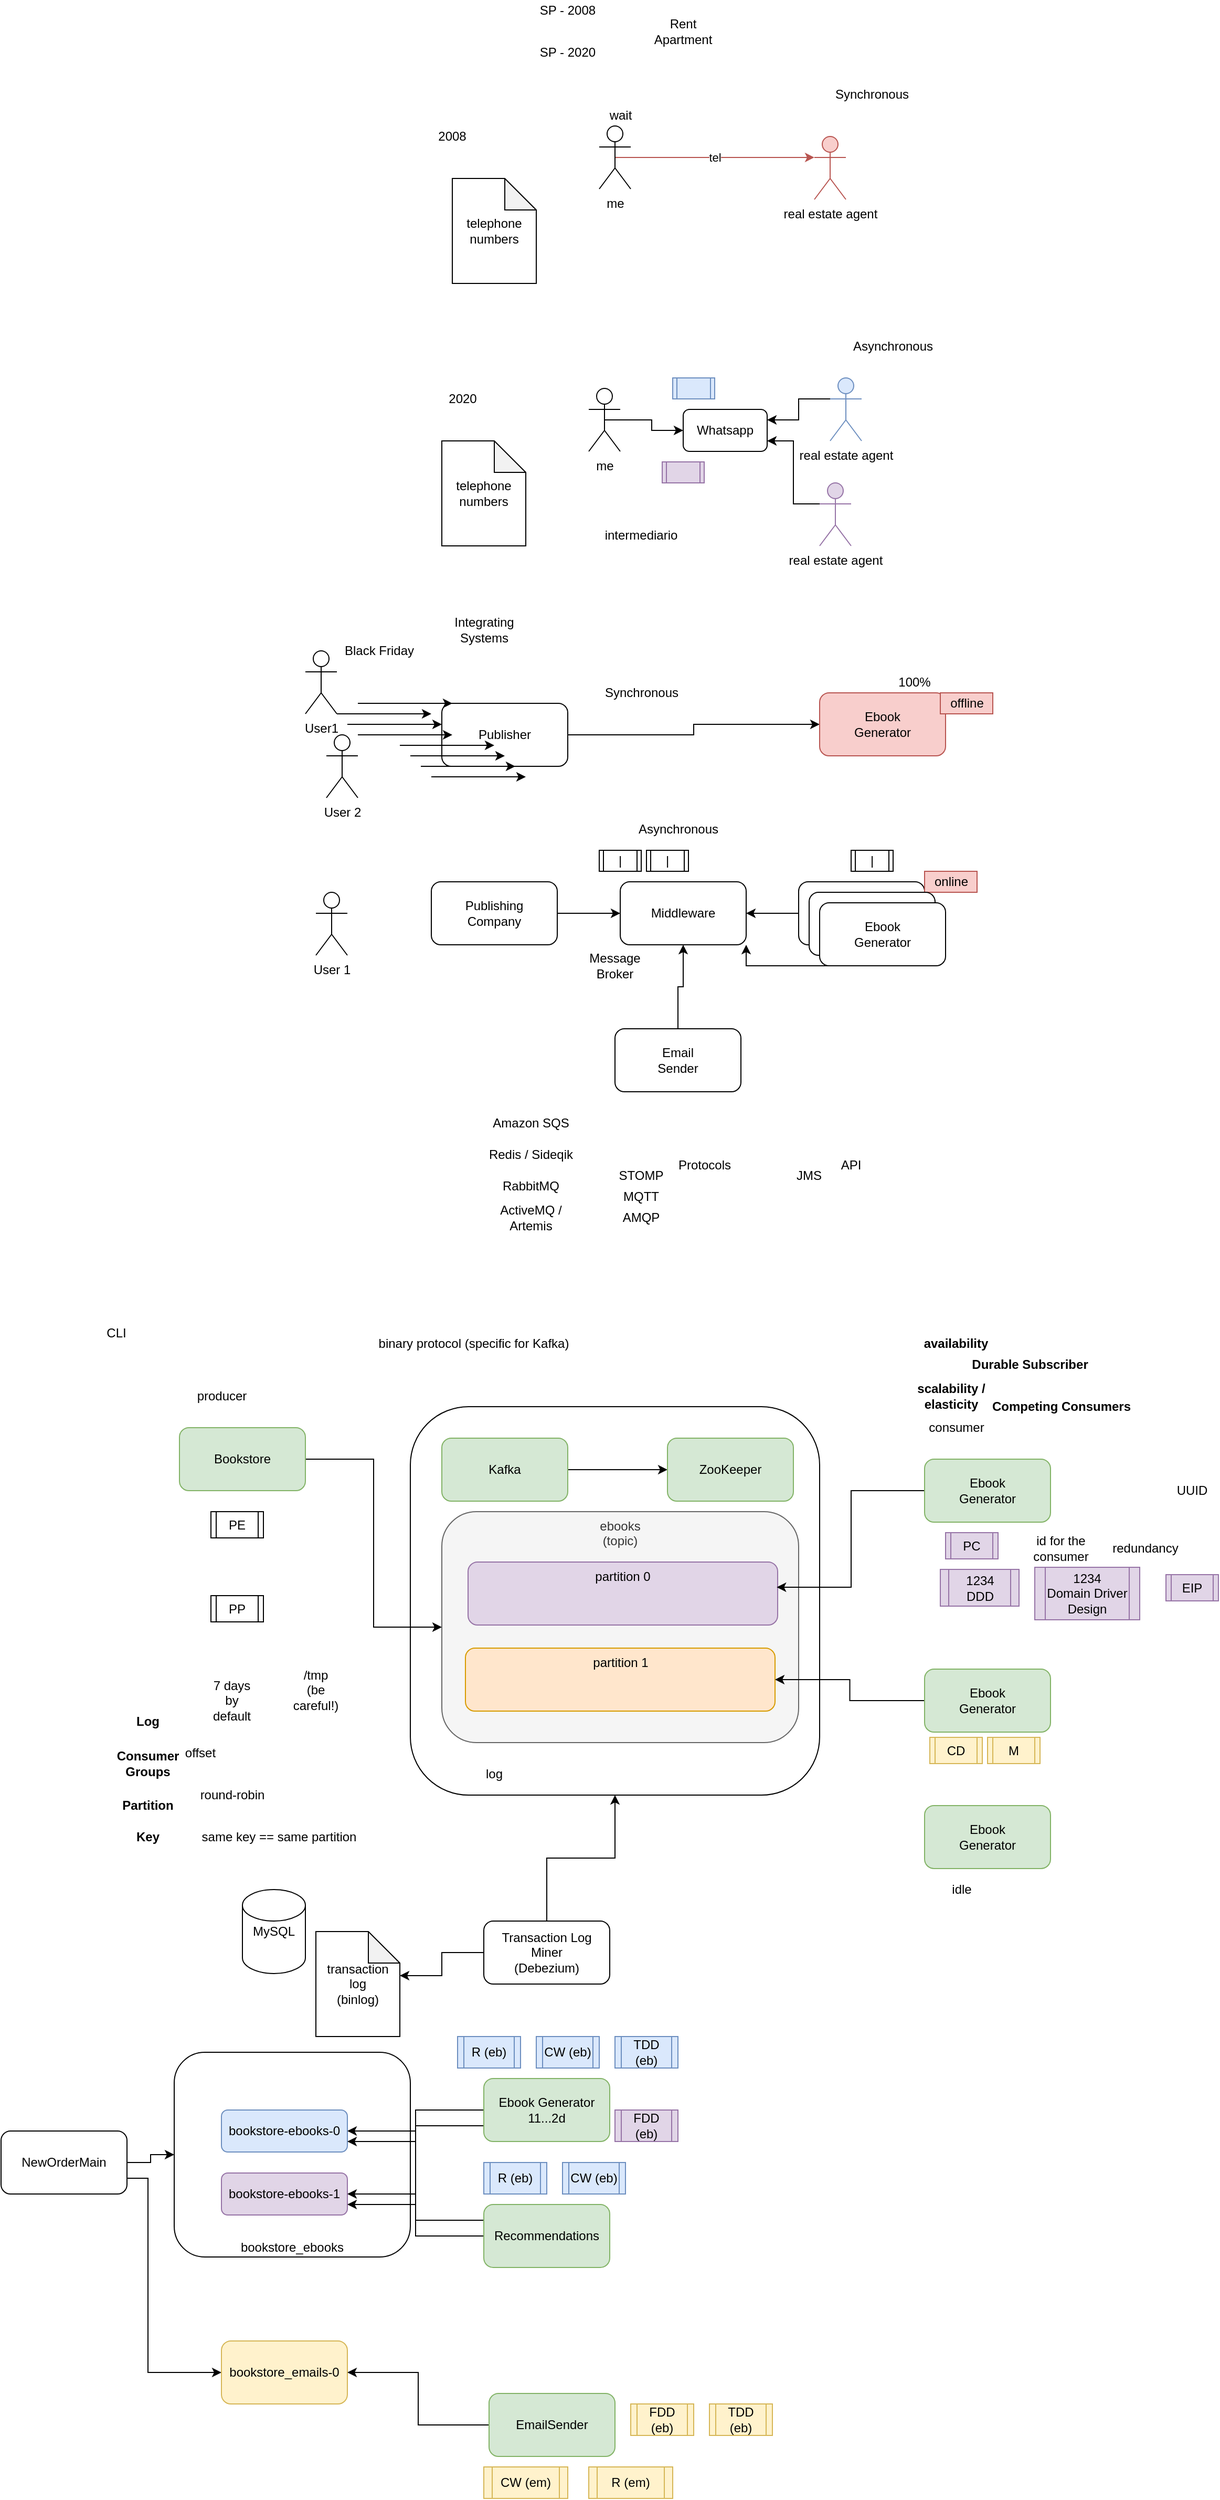 <mxfile version="13.5.7" type="device"><diagram id="n5W6CcNsMwQ7RIXeHPj_" name="Page-1"><mxGraphModel dx="1718" dy="498" grid="1" gridSize="10" guides="1" tooltips="1" connect="1" arrows="1" fold="1" page="1" pageScale="1" pageWidth="850" pageHeight="1100" math="0" shadow="0"><root><mxCell id="0"/><mxCell id="1" parent="0"/><mxCell id="TEdpwTIY-qgVBdmBcRKs-1" value="bookstore_ebooks" style="rounded=1;whiteSpace=wrap;html=1;verticalAlign=bottom;" vertex="1" parent="1"><mxGeometry x="-215" y="1965" width="225" height="195" as="geometry"/></mxCell><mxCell id="1wjtFQcidoDBaTSX6d5W-88" value="" style="rounded=1;whiteSpace=wrap;html=1;" parent="1" vertex="1"><mxGeometry x="10" y="1350" width="390" height="370" as="geometry"/></mxCell><mxCell id="1wjtFQcidoDBaTSX6d5W-95" value="ebooks&lt;br&gt;(topic)" style="rounded=1;whiteSpace=wrap;html=1;fillColor=#f5f5f5;strokeColor=#666666;fontColor=#333333;verticalAlign=top;" parent="1" vertex="1"><mxGeometry x="40" y="1450" width="340" height="220" as="geometry"/></mxCell><mxCell id="cA5ADILbBa8WtatYJpcK-16" value="partition 0" style="rounded=1;whiteSpace=wrap;html=1;verticalAlign=top;fillColor=#e1d5e7;strokeColor=#9673a6;" parent="1" vertex="1"><mxGeometry x="65" y="1498" width="295" height="60" as="geometry"/></mxCell><mxCell id="cA5ADILbBa8WtatYJpcK-17" value="partition 1" style="rounded=1;whiteSpace=wrap;html=1;verticalAlign=top;fillColor=#ffe6cc;strokeColor=#d79b00;" parent="1" vertex="1"><mxGeometry x="62.5" y="1580" width="295" height="60" as="geometry"/></mxCell><mxCell id="1wjtFQcidoDBaTSX6d5W-1" value="SP - 2008" style="text;html=1;strokeColor=none;fillColor=none;align=center;verticalAlign=middle;whiteSpace=wrap;rounded=0;" parent="1" vertex="1"><mxGeometry x="70" y="10" width="180" height="20" as="geometry"/></mxCell><mxCell id="1wjtFQcidoDBaTSX6d5W-3" value="SP - 2020" style="text;html=1;strokeColor=none;fillColor=none;align=center;verticalAlign=middle;whiteSpace=wrap;rounded=0;" parent="1" vertex="1"><mxGeometry x="70" y="50" width="180" height="20" as="geometry"/></mxCell><mxCell id="1wjtFQcidoDBaTSX6d5W-4" value="Rent Apartment" style="text;html=1;strokeColor=none;fillColor=none;align=center;verticalAlign=middle;whiteSpace=wrap;rounded=0;" parent="1" vertex="1"><mxGeometry x="250" y="30" width="40" height="20" as="geometry"/></mxCell><mxCell id="1wjtFQcidoDBaTSX6d5W-5" value="2008" style="text;html=1;strokeColor=none;fillColor=none;align=center;verticalAlign=middle;whiteSpace=wrap;rounded=0;" parent="1" vertex="1"><mxGeometry x="30" y="130" width="40" height="20" as="geometry"/></mxCell><mxCell id="1wjtFQcidoDBaTSX6d5W-6" value="telephone&lt;br&gt;numbers" style="shape=note;whiteSpace=wrap;html=1;backgroundOutline=1;darkOpacity=0.05;" parent="1" vertex="1"><mxGeometry x="50" y="180" width="80" height="100" as="geometry"/></mxCell><mxCell id="1wjtFQcidoDBaTSX6d5W-9" value="tel" style="edgeStyle=orthogonalEdgeStyle;rounded=0;orthogonalLoop=1;jettySize=auto;html=1;exitX=0.5;exitY=0.5;exitDx=0;exitDy=0;exitPerimeter=0;entryX=0;entryY=0.333;entryDx=0;entryDy=0;entryPerimeter=0;fillColor=#f8cecc;strokeColor=#b85450;" parent="1" source="1wjtFQcidoDBaTSX6d5W-7" target="1wjtFQcidoDBaTSX6d5W-8" edge="1"><mxGeometry relative="1" as="geometry"><Array as="points"><mxPoint x="310" y="160"/><mxPoint x="310" y="160"/></Array></mxGeometry></mxCell><mxCell id="1wjtFQcidoDBaTSX6d5W-7" value="me" style="shape=umlActor;verticalLabelPosition=bottom;verticalAlign=top;html=1;outlineConnect=0;" parent="1" vertex="1"><mxGeometry x="190" y="130" width="30" height="60" as="geometry"/></mxCell><mxCell id="1wjtFQcidoDBaTSX6d5W-8" value="real estate agent" style="shape=umlActor;verticalLabelPosition=bottom;verticalAlign=top;html=1;outlineConnect=0;fillColor=#f8cecc;strokeColor=#b85450;" parent="1" vertex="1"><mxGeometry x="395" y="140" width="30" height="60" as="geometry"/></mxCell><mxCell id="1wjtFQcidoDBaTSX6d5W-10" value="wait" style="text;html=1;align=center;verticalAlign=middle;resizable=0;points=[];autosize=1;" parent="1" vertex="1"><mxGeometry x="190" y="110" width="40" height="20" as="geometry"/></mxCell><mxCell id="1wjtFQcidoDBaTSX6d5W-14" value="2020" style="text;html=1;strokeColor=none;fillColor=none;align=center;verticalAlign=middle;whiteSpace=wrap;rounded=0;" parent="1" vertex="1"><mxGeometry x="40" y="380" width="40" height="20" as="geometry"/></mxCell><mxCell id="1wjtFQcidoDBaTSX6d5W-15" value="telephone&lt;br&gt;numbers" style="shape=note;whiteSpace=wrap;html=1;backgroundOutline=1;darkOpacity=0.05;" parent="1" vertex="1"><mxGeometry x="40" y="430" width="80" height="100" as="geometry"/></mxCell><mxCell id="1wjtFQcidoDBaTSX6d5W-21" style="edgeStyle=orthogonalEdgeStyle;rounded=0;orthogonalLoop=1;jettySize=auto;html=1;exitX=0.5;exitY=0.5;exitDx=0;exitDy=0;exitPerimeter=0;entryX=0;entryY=0.5;entryDx=0;entryDy=0;" parent="1" source="1wjtFQcidoDBaTSX6d5W-16" target="1wjtFQcidoDBaTSX6d5W-20" edge="1"><mxGeometry relative="1" as="geometry"/></mxCell><mxCell id="1wjtFQcidoDBaTSX6d5W-16" value="me" style="shape=umlActor;verticalLabelPosition=bottom;verticalAlign=top;html=1;outlineConnect=0;" parent="1" vertex="1"><mxGeometry x="180" y="380" width="30" height="60" as="geometry"/></mxCell><mxCell id="1wjtFQcidoDBaTSX6d5W-24" style="edgeStyle=orthogonalEdgeStyle;rounded=0;orthogonalLoop=1;jettySize=auto;html=1;exitX=0;exitY=0.333;exitDx=0;exitDy=0;exitPerimeter=0;entryX=1;entryY=0.25;entryDx=0;entryDy=0;" parent="1" source="1wjtFQcidoDBaTSX6d5W-17" target="1wjtFQcidoDBaTSX6d5W-20" edge="1"><mxGeometry relative="1" as="geometry"/></mxCell><mxCell id="1wjtFQcidoDBaTSX6d5W-17" value="real estate agent" style="shape=umlActor;verticalLabelPosition=bottom;verticalAlign=top;html=1;outlineConnect=0;fillColor=#dae8fc;strokeColor=#6c8ebf;" parent="1" vertex="1"><mxGeometry x="410" y="370" width="30" height="60" as="geometry"/></mxCell><mxCell id="1wjtFQcidoDBaTSX6d5W-25" style="edgeStyle=orthogonalEdgeStyle;rounded=0;orthogonalLoop=1;jettySize=auto;html=1;exitX=0;exitY=0.333;exitDx=0;exitDy=0;exitPerimeter=0;entryX=1;entryY=0.75;entryDx=0;entryDy=0;" parent="1" source="1wjtFQcidoDBaTSX6d5W-19" target="1wjtFQcidoDBaTSX6d5W-20" edge="1"><mxGeometry relative="1" as="geometry"/></mxCell><mxCell id="1wjtFQcidoDBaTSX6d5W-19" value="real estate agent" style="shape=umlActor;verticalLabelPosition=bottom;verticalAlign=top;html=1;outlineConnect=0;fillColor=#e1d5e7;strokeColor=#9673a6;" parent="1" vertex="1"><mxGeometry x="400" y="470" width="30" height="60" as="geometry"/></mxCell><mxCell id="1wjtFQcidoDBaTSX6d5W-20" value="Whatsapp" style="rounded=1;whiteSpace=wrap;html=1;" parent="1" vertex="1"><mxGeometry x="270" y="400" width="80" height="40" as="geometry"/></mxCell><mxCell id="1wjtFQcidoDBaTSX6d5W-22" value="" style="shape=process;whiteSpace=wrap;html=1;backgroundOutline=1;fillColor=#dae8fc;strokeColor=#6c8ebf;" parent="1" vertex="1"><mxGeometry x="260" y="370" width="40" height="20" as="geometry"/></mxCell><mxCell id="1wjtFQcidoDBaTSX6d5W-23" value="" style="shape=process;whiteSpace=wrap;html=1;backgroundOutline=1;fillColor=#e1d5e7;strokeColor=#9673a6;" parent="1" vertex="1"><mxGeometry x="250" y="450" width="40" height="20" as="geometry"/></mxCell><mxCell id="1wjtFQcidoDBaTSX6d5W-26" value="Synchronous" style="text;html=1;strokeColor=none;fillColor=none;align=center;verticalAlign=middle;whiteSpace=wrap;rounded=0;" parent="1" vertex="1"><mxGeometry x="430" y="90" width="40" height="20" as="geometry"/></mxCell><mxCell id="1wjtFQcidoDBaTSX6d5W-27" value="Asynchronous" style="text;html=1;strokeColor=none;fillColor=none;align=center;verticalAlign=middle;whiteSpace=wrap;rounded=0;" parent="1" vertex="1"><mxGeometry x="450" y="330" width="40" height="20" as="geometry"/></mxCell><mxCell id="1wjtFQcidoDBaTSX6d5W-28" value="intermediario" style="text;html=1;strokeColor=none;fillColor=none;align=center;verticalAlign=middle;whiteSpace=wrap;rounded=0;" parent="1" vertex="1"><mxGeometry x="210" y="510" width="40" height="20" as="geometry"/></mxCell><mxCell id="1wjtFQcidoDBaTSX6d5W-32" style="edgeStyle=orthogonalEdgeStyle;rounded=0;orthogonalLoop=1;jettySize=auto;html=1;exitX=1;exitY=0.5;exitDx=0;exitDy=0;entryX=0;entryY=0.5;entryDx=0;entryDy=0;" parent="1" source="1wjtFQcidoDBaTSX6d5W-29" target="1wjtFQcidoDBaTSX6d5W-30" edge="1"><mxGeometry relative="1" as="geometry"/></mxCell><mxCell id="1wjtFQcidoDBaTSX6d5W-29" value="Publisher" style="rounded=1;whiteSpace=wrap;html=1;" parent="1" vertex="1"><mxGeometry x="40" y="680" width="120" height="60" as="geometry"/></mxCell><mxCell id="1wjtFQcidoDBaTSX6d5W-30" value="Ebook&lt;br&gt;Generator" style="rounded=1;whiteSpace=wrap;html=1;fillColor=#f8cecc;strokeColor=#b85450;" parent="1" vertex="1"><mxGeometry x="400" y="670" width="120" height="60" as="geometry"/></mxCell><mxCell id="1wjtFQcidoDBaTSX6d5W-31" value="100%" style="text;html=1;align=center;verticalAlign=middle;resizable=0;points=[];autosize=1;" parent="1" vertex="1"><mxGeometry x="465" y="650" width="50" height="20" as="geometry"/></mxCell><mxCell id="1wjtFQcidoDBaTSX6d5W-33" value="Integrating&lt;br&gt;Systems" style="text;html=1;align=center;verticalAlign=middle;resizable=0;points=[];autosize=1;" parent="1" vertex="1"><mxGeometry x="45" y="595" width="70" height="30" as="geometry"/></mxCell><mxCell id="1wjtFQcidoDBaTSX6d5W-34" value="Synchronous" style="text;html=1;align=center;verticalAlign=middle;resizable=0;points=[];autosize=1;" parent="1" vertex="1"><mxGeometry x="185" y="660" width="90" height="20" as="geometry"/></mxCell><mxCell id="1wjtFQcidoDBaTSX6d5W-35" value="" style="endArrow=classic;html=1;" parent="1" edge="1"><mxGeometry width="50" height="50" relative="1" as="geometry"><mxPoint x="-40" y="680" as="sourcePoint"/><mxPoint x="50" y="680" as="targetPoint"/></mxGeometry></mxCell><mxCell id="1wjtFQcidoDBaTSX6d5W-36" value="" style="endArrow=classic;html=1;" parent="1" edge="1"><mxGeometry width="50" height="50" relative="1" as="geometry"><mxPoint x="-60" y="690" as="sourcePoint"/><mxPoint x="30" y="690" as="targetPoint"/></mxGeometry></mxCell><mxCell id="1wjtFQcidoDBaTSX6d5W-37" value="" style="endArrow=classic;html=1;" parent="1" edge="1"><mxGeometry width="50" height="50" relative="1" as="geometry"><mxPoint x="-50" y="700" as="sourcePoint"/><mxPoint x="40" y="700" as="targetPoint"/></mxGeometry></mxCell><mxCell id="1wjtFQcidoDBaTSX6d5W-38" value="" style="endArrow=classic;html=1;" parent="1" edge="1"><mxGeometry width="50" height="50" relative="1" as="geometry"><mxPoint x="-40" y="710" as="sourcePoint"/><mxPoint x="50" y="710" as="targetPoint"/></mxGeometry></mxCell><mxCell id="1wjtFQcidoDBaTSX6d5W-39" value="" style="endArrow=classic;html=1;" parent="1" edge="1"><mxGeometry width="50" height="50" relative="1" as="geometry"><mxPoint y="720" as="sourcePoint"/><mxPoint x="90" y="720" as="targetPoint"/></mxGeometry></mxCell><mxCell id="1wjtFQcidoDBaTSX6d5W-40" value="" style="endArrow=classic;html=1;" parent="1" edge="1"><mxGeometry width="50" height="50" relative="1" as="geometry"><mxPoint x="10" y="730" as="sourcePoint"/><mxPoint x="100" y="730" as="targetPoint"/></mxGeometry></mxCell><mxCell id="1wjtFQcidoDBaTSX6d5W-41" value="" style="endArrow=classic;html=1;" parent="1" edge="1"><mxGeometry width="50" height="50" relative="1" as="geometry"><mxPoint x="20" y="740" as="sourcePoint"/><mxPoint x="110" y="740" as="targetPoint"/></mxGeometry></mxCell><mxCell id="1wjtFQcidoDBaTSX6d5W-42" value="User1" style="shape=umlActor;verticalLabelPosition=bottom;verticalAlign=top;html=1;outlineConnect=0;" parent="1" vertex="1"><mxGeometry x="-90" y="630" width="30" height="60" as="geometry"/></mxCell><mxCell id="1wjtFQcidoDBaTSX6d5W-43" value="" style="endArrow=classic;html=1;" parent="1" edge="1"><mxGeometry width="50" height="50" relative="1" as="geometry"><mxPoint x="30" y="750" as="sourcePoint"/><mxPoint x="120" y="750" as="targetPoint"/></mxGeometry></mxCell><mxCell id="1wjtFQcidoDBaTSX6d5W-44" value="User 2" style="shape=umlActor;verticalLabelPosition=bottom;verticalAlign=top;html=1;outlineConnect=0;" parent="1" vertex="1"><mxGeometry x="-70" y="710" width="30" height="60" as="geometry"/></mxCell><mxCell id="1wjtFQcidoDBaTSX6d5W-45" value="offline" style="text;html=1;align=center;verticalAlign=middle;resizable=0;points=[];autosize=1;fillColor=#f8cecc;strokeColor=#b85450;" parent="1" vertex="1"><mxGeometry x="515" y="670" width="50" height="20" as="geometry"/></mxCell><mxCell id="1wjtFQcidoDBaTSX6d5W-50" style="edgeStyle=orthogonalEdgeStyle;rounded=0;orthogonalLoop=1;jettySize=auto;html=1;exitX=1;exitY=0.5;exitDx=0;exitDy=0;" parent="1" source="1wjtFQcidoDBaTSX6d5W-46" target="1wjtFQcidoDBaTSX6d5W-49" edge="1"><mxGeometry relative="1" as="geometry"/></mxCell><mxCell id="1wjtFQcidoDBaTSX6d5W-46" value="Publishing&lt;br&gt;Company" style="rounded=1;whiteSpace=wrap;html=1;" parent="1" vertex="1"><mxGeometry x="30" y="850" width="120" height="60" as="geometry"/></mxCell><mxCell id="1wjtFQcidoDBaTSX6d5W-52" style="edgeStyle=orthogonalEdgeStyle;rounded=0;orthogonalLoop=1;jettySize=auto;html=1;exitX=0;exitY=0.5;exitDx=0;exitDy=0;" parent="1" source="1wjtFQcidoDBaTSX6d5W-47" target="1wjtFQcidoDBaTSX6d5W-49" edge="1"><mxGeometry relative="1" as="geometry"/></mxCell><mxCell id="1wjtFQcidoDBaTSX6d5W-64" style="edgeStyle=orthogonalEdgeStyle;rounded=0;orthogonalLoop=1;jettySize=auto;html=1;exitX=0.25;exitY=1;exitDx=0;exitDy=0;entryX=1;entryY=1;entryDx=0;entryDy=0;" parent="1" source="1wjtFQcidoDBaTSX6d5W-47" target="1wjtFQcidoDBaTSX6d5W-49" edge="1"><mxGeometry relative="1" as="geometry"/></mxCell><mxCell id="1wjtFQcidoDBaTSX6d5W-47" value="Ebook&lt;br&gt;Generator" style="rounded=1;whiteSpace=wrap;html=1;" parent="1" vertex="1"><mxGeometry x="380" y="850" width="120" height="60" as="geometry"/></mxCell><mxCell id="1wjtFQcidoDBaTSX6d5W-48" value="User 1" style="shape=umlActor;verticalLabelPosition=bottom;verticalAlign=top;html=1;outlineConnect=0;" parent="1" vertex="1"><mxGeometry x="-80" y="860" width="30" height="60" as="geometry"/></mxCell><mxCell id="1wjtFQcidoDBaTSX6d5W-49" value="Middleware" style="rounded=1;whiteSpace=wrap;html=1;" parent="1" vertex="1"><mxGeometry x="210" y="850" width="120" height="60" as="geometry"/></mxCell><mxCell id="1wjtFQcidoDBaTSX6d5W-51" value="|" style="shape=process;whiteSpace=wrap;html=1;backgroundOutline=1;" parent="1" vertex="1"><mxGeometry x="190" y="820" width="40" height="20" as="geometry"/></mxCell><mxCell id="1wjtFQcidoDBaTSX6d5W-54" value="online" style="text;html=1;align=center;verticalAlign=middle;resizable=0;points=[];autosize=1;fillColor=#f8cecc;strokeColor=#b85450;" parent="1" vertex="1"><mxGeometry x="500" y="840" width="50" height="20" as="geometry"/></mxCell><mxCell id="1wjtFQcidoDBaTSX6d5W-55" value="|" style="shape=process;whiteSpace=wrap;html=1;backgroundOutline=1;" parent="1" vertex="1"><mxGeometry x="235" y="820" width="40" height="20" as="geometry"/></mxCell><mxCell id="1wjtFQcidoDBaTSX6d5W-56" value="|" style="shape=process;whiteSpace=wrap;html=1;backgroundOutline=1;" parent="1" vertex="1"><mxGeometry x="430" y="820" width="40" height="20" as="geometry"/></mxCell><mxCell id="1wjtFQcidoDBaTSX6d5W-57" value="Asynchronous" style="text;html=1;align=center;verticalAlign=middle;resizable=0;points=[];autosize=1;" parent="1" vertex="1"><mxGeometry x="220" y="790" width="90" height="20" as="geometry"/></mxCell><mxCell id="1wjtFQcidoDBaTSX6d5W-65" style="edgeStyle=orthogonalEdgeStyle;rounded=0;orthogonalLoop=1;jettySize=auto;html=1;exitX=0.5;exitY=0;exitDx=0;exitDy=0;" parent="1" source="1wjtFQcidoDBaTSX6d5W-63" target="1wjtFQcidoDBaTSX6d5W-49" edge="1"><mxGeometry relative="1" as="geometry"/></mxCell><mxCell id="1wjtFQcidoDBaTSX6d5W-63" value="Email&lt;br&gt;Sender" style="rounded=1;whiteSpace=wrap;html=1;" parent="1" vertex="1"><mxGeometry x="205" y="990" width="120" height="60" as="geometry"/></mxCell><mxCell id="1wjtFQcidoDBaTSX6d5W-66" value="Message&lt;br&gt;Broker" style="text;html=1;strokeColor=none;fillColor=none;align=center;verticalAlign=middle;whiteSpace=wrap;rounded=0;" parent="1" vertex="1"><mxGeometry x="185" y="920" width="40" height="20" as="geometry"/></mxCell><mxCell id="1wjtFQcidoDBaTSX6d5W-67" value="Amazon SQS" style="text;html=1;strokeColor=none;fillColor=none;align=center;verticalAlign=middle;whiteSpace=wrap;rounded=0;" parent="1" vertex="1"><mxGeometry x="80" y="1070" width="90" height="20" as="geometry"/></mxCell><mxCell id="1wjtFQcidoDBaTSX6d5W-68" value="Redis / Sideqik" style="text;html=1;strokeColor=none;fillColor=none;align=center;verticalAlign=middle;whiteSpace=wrap;rounded=0;" parent="1" vertex="1"><mxGeometry x="80" y="1100" width="90" height="20" as="geometry"/></mxCell><mxCell id="1wjtFQcidoDBaTSX6d5W-69" value="RabbitMQ" style="text;html=1;strokeColor=none;fillColor=none;align=center;verticalAlign=middle;whiteSpace=wrap;rounded=0;" parent="1" vertex="1"><mxGeometry x="80" y="1130" width="90" height="20" as="geometry"/></mxCell><mxCell id="1wjtFQcidoDBaTSX6d5W-70" value="STOMP" style="text;html=1;strokeColor=none;fillColor=none;align=center;verticalAlign=middle;whiteSpace=wrap;rounded=0;" parent="1" vertex="1"><mxGeometry x="210" y="1120" width="40" height="20" as="geometry"/></mxCell><mxCell id="1wjtFQcidoDBaTSX6d5W-71" value="MQTT" style="text;html=1;strokeColor=none;fillColor=none;align=center;verticalAlign=middle;whiteSpace=wrap;rounded=0;" parent="1" vertex="1"><mxGeometry x="210" y="1140" width="40" height="20" as="geometry"/></mxCell><mxCell id="1wjtFQcidoDBaTSX6d5W-72" value="AMQP" style="text;html=1;strokeColor=none;fillColor=none;align=center;verticalAlign=middle;whiteSpace=wrap;rounded=0;" parent="1" vertex="1"><mxGeometry x="210" y="1160" width="40" height="20" as="geometry"/></mxCell><mxCell id="1wjtFQcidoDBaTSX6d5W-73" value="Protocols" style="text;html=1;align=center;verticalAlign=middle;resizable=0;points=[];autosize=1;" parent="1" vertex="1"><mxGeometry x="255" y="1110" width="70" height="20" as="geometry"/></mxCell><mxCell id="1wjtFQcidoDBaTSX6d5W-74" value="JMS" style="text;html=1;strokeColor=none;fillColor=none;align=center;verticalAlign=middle;whiteSpace=wrap;rounded=0;" parent="1" vertex="1"><mxGeometry x="370" y="1120" width="40" height="20" as="geometry"/></mxCell><mxCell id="1wjtFQcidoDBaTSX6d5W-75" value="API" style="text;html=1;strokeColor=none;fillColor=none;align=center;verticalAlign=middle;whiteSpace=wrap;rounded=0;" parent="1" vertex="1"><mxGeometry x="410" y="1110" width="40" height="20" as="geometry"/></mxCell><mxCell id="1wjtFQcidoDBaTSX6d5W-76" value="ActiveMQ / Artemis" style="text;html=1;strokeColor=none;fillColor=none;align=center;verticalAlign=middle;whiteSpace=wrap;rounded=0;" parent="1" vertex="1"><mxGeometry x="80" y="1160" width="90" height="20" as="geometry"/></mxCell><mxCell id="1wjtFQcidoDBaTSX6d5W-86" style="edgeStyle=orthogonalEdgeStyle;rounded=0;orthogonalLoop=1;jettySize=auto;html=1;exitX=1;exitY=0.5;exitDx=0;exitDy=0;entryX=0;entryY=0.5;entryDx=0;entryDy=0;" parent="1" source="1wjtFQcidoDBaTSX6d5W-78" target="1wjtFQcidoDBaTSX6d5W-84" edge="1"><mxGeometry relative="1" as="geometry"/></mxCell><mxCell id="1wjtFQcidoDBaTSX6d5W-78" value="Kafka" style="rounded=1;whiteSpace=wrap;html=1;fillColor=#d5e8d4;strokeColor=#82b366;" parent="1" vertex="1"><mxGeometry x="40" y="1380" width="120" height="60" as="geometry"/></mxCell><mxCell id="1wjtFQcidoDBaTSX6d5W-84" value="ZooKeeper" style="rounded=1;whiteSpace=wrap;html=1;fillColor=#d5e8d4;strokeColor=#82b366;" parent="1" vertex="1"><mxGeometry x="255" y="1380" width="120" height="60" as="geometry"/></mxCell><mxCell id="1wjtFQcidoDBaTSX6d5W-97" style="edgeStyle=orthogonalEdgeStyle;rounded=0;orthogonalLoop=1;jettySize=auto;html=1;exitX=1;exitY=0.5;exitDx=0;exitDy=0;entryX=0;entryY=0.5;entryDx=0;entryDy=0;" parent="1" source="1wjtFQcidoDBaTSX6d5W-89" target="1wjtFQcidoDBaTSX6d5W-95" edge="1"><mxGeometry relative="1" as="geometry"/></mxCell><mxCell id="1wjtFQcidoDBaTSX6d5W-89" value="Bookstore" style="rounded=1;whiteSpace=wrap;html=1;fillColor=#d5e8d4;strokeColor=#82b366;" parent="1" vertex="1"><mxGeometry x="-210" y="1370" width="120" height="60" as="geometry"/></mxCell><mxCell id="1wjtFQcidoDBaTSX6d5W-91" value="CLI" style="text;html=1;strokeColor=none;fillColor=none;align=center;verticalAlign=middle;whiteSpace=wrap;rounded=0;" parent="1" vertex="1"><mxGeometry x="-290" y="1270" width="40" height="20" as="geometry"/></mxCell><mxCell id="1wjtFQcidoDBaTSX6d5W-94" value="producer" style="text;html=1;align=center;verticalAlign=middle;resizable=0;points=[];autosize=1;" parent="1" vertex="1"><mxGeometry x="-200" y="1330" width="60" height="20" as="geometry"/></mxCell><mxCell id="1wjtFQcidoDBaTSX6d5W-99" value="EIP" style="shape=process;whiteSpace=wrap;html=1;backgroundOutline=1;fillColor=#e1d5e7;strokeColor=#9673a6;" parent="1" vertex="1"><mxGeometry x="730" y="1510" width="50" height="25" as="geometry"/></mxCell><mxCell id="1wjtFQcidoDBaTSX6d5W-100" value="1234&lt;br&gt;DDD" style="shape=process;whiteSpace=wrap;html=1;backgroundOutline=1;fillColor=#e1d5e7;strokeColor=#9673a6;" parent="1" vertex="1"><mxGeometry x="515" y="1505" width="75" height="35" as="geometry"/></mxCell><mxCell id="cA5ADILbBa8WtatYJpcK-19" style="edgeStyle=orthogonalEdgeStyle;rounded=0;orthogonalLoop=1;jettySize=auto;html=1;exitX=0;exitY=0.5;exitDx=0;exitDy=0;entryX=0.997;entryY=0.4;entryDx=0;entryDy=0;entryPerimeter=0;" parent="1" source="1wjtFQcidoDBaTSX6d5W-101" target="cA5ADILbBa8WtatYJpcK-16" edge="1"><mxGeometry relative="1" as="geometry"/></mxCell><mxCell id="1wjtFQcidoDBaTSX6d5W-101" value="Ebook&lt;br&gt;Generator" style="rounded=1;whiteSpace=wrap;html=1;fillColor=#d5e8d4;strokeColor=#82b366;" parent="1" vertex="1"><mxGeometry x="500" y="1400" width="120" height="60" as="geometry"/></mxCell><mxCell id="1wjtFQcidoDBaTSX6d5W-102" value="consumer" style="text;html=1;align=center;verticalAlign=middle;resizable=0;points=[];autosize=1;" parent="1" vertex="1"><mxGeometry x="495" y="1360" width="70" height="20" as="geometry"/></mxCell><mxCell id="1wjtFQcidoDBaTSX6d5W-105" value="CD" style="shape=process;whiteSpace=wrap;html=1;backgroundOutline=1;fillColor=#fff2cc;strokeColor=#d6b656;" parent="1" vertex="1"><mxGeometry x="505" y="1665" width="50" height="25" as="geometry"/></mxCell><mxCell id="1wjtFQcidoDBaTSX6d5W-106" value="log" style="text;html=1;strokeColor=none;fillColor=none;align=center;verticalAlign=middle;whiteSpace=wrap;rounded=0;" parent="1" vertex="1"><mxGeometry x="70" y="1690" width="40" height="20" as="geometry"/></mxCell><mxCell id="1wjtFQcidoDBaTSX6d5W-107" value="PP" style="shape=process;whiteSpace=wrap;html=1;backgroundOutline=1;" parent="1" vertex="1"><mxGeometry x="-180" y="1530" width="50" height="25" as="geometry"/></mxCell><mxCell id="1wjtFQcidoDBaTSX6d5W-108" value="availability" style="text;html=1;strokeColor=none;fillColor=none;align=center;verticalAlign=middle;whiteSpace=wrap;rounded=0;fontStyle=1" parent="1" vertex="1"><mxGeometry x="510" y="1280" width="40" height="20" as="geometry"/></mxCell><mxCell id="1wjtFQcidoDBaTSX6d5W-109" value="id for the consumer" style="text;html=1;strokeColor=none;fillColor=none;align=center;verticalAlign=middle;whiteSpace=wrap;rounded=0;" parent="1" vertex="1"><mxGeometry x="610" y="1475" width="40" height="20" as="geometry"/></mxCell><mxCell id="1wjtFQcidoDBaTSX6d5W-111" value="M" style="shape=process;whiteSpace=wrap;html=1;backgroundOutline=1;fillColor=#fff2cc;strokeColor=#d6b656;" parent="1" vertex="1"><mxGeometry x="560" y="1665" width="50" height="25" as="geometry"/></mxCell><mxCell id="1wjtFQcidoDBaTSX6d5W-112" value="PC" style="shape=process;whiteSpace=wrap;html=1;backgroundOutline=1;fillColor=#e1d5e7;strokeColor=#9673a6;" parent="1" vertex="1"><mxGeometry x="520" y="1470" width="50" height="25" as="geometry"/></mxCell><mxCell id="1wjtFQcidoDBaTSX6d5W-113" value="PE" style="shape=process;whiteSpace=wrap;html=1;backgroundOutline=1;" parent="1" vertex="1"><mxGeometry x="-180" y="1450" width="50" height="25" as="geometry"/></mxCell><mxCell id="cA5ADILbBa8WtatYJpcK-18" style="edgeStyle=orthogonalEdgeStyle;rounded=0;orthogonalLoop=1;jettySize=auto;html=1;exitX=0;exitY=0.5;exitDx=0;exitDy=0;" parent="1" source="1wjtFQcidoDBaTSX6d5W-114" target="cA5ADILbBa8WtatYJpcK-17" edge="1"><mxGeometry relative="1" as="geometry"/></mxCell><mxCell id="1wjtFQcidoDBaTSX6d5W-114" value="Ebook&lt;br&gt;Generator" style="rounded=1;whiteSpace=wrap;html=1;fillColor=#d5e8d4;strokeColor=#82b366;" parent="1" vertex="1"><mxGeometry x="500" y="1600" width="120" height="60" as="geometry"/></mxCell><mxCell id="1wjtFQcidoDBaTSX6d5W-116" value="redundancy" style="text;html=1;align=center;verticalAlign=middle;resizable=0;points=[];autosize=1;" parent="1" vertex="1"><mxGeometry x="670" y="1475" width="80" height="20" as="geometry"/></mxCell><mxCell id="cA5ADILbBa8WtatYJpcK-2" value="&lt;b&gt;Durable Subscriber&lt;/b&gt;" style="text;html=1;align=center;verticalAlign=middle;resizable=0;points=[];autosize=1;" parent="1" vertex="1"><mxGeometry x="535" y="1300" width="130" height="20" as="geometry"/></mxCell><mxCell id="cA5ADILbBa8WtatYJpcK-5" value="Black Friday" style="text;html=1;align=center;verticalAlign=middle;resizable=0;points=[];autosize=1;" parent="1" vertex="1"><mxGeometry x="-60" y="620" width="80" height="20" as="geometry"/></mxCell><mxCell id="cA5ADILbBa8WtatYJpcK-11" value="Ebook&lt;br&gt;Generator" style="rounded=1;whiteSpace=wrap;html=1;" parent="1" vertex="1"><mxGeometry x="390" y="860" width="120" height="60" as="geometry"/></mxCell><mxCell id="cA5ADILbBa8WtatYJpcK-12" value="Ebook&lt;br&gt;Generator" style="rounded=1;whiteSpace=wrap;html=1;" parent="1" vertex="1"><mxGeometry x="400" y="870" width="120" height="60" as="geometry"/></mxCell><mxCell id="cA5ADILbBa8WtatYJpcK-14" value="scalability / elasticity" style="text;html=1;strokeColor=none;fillColor=none;align=center;verticalAlign=middle;whiteSpace=wrap;rounded=0;fontStyle=1" parent="1" vertex="1"><mxGeometry x="477.5" y="1330" width="95" height="20" as="geometry"/></mxCell><mxCell id="cA5ADILbBa8WtatYJpcK-15" value="&lt;b&gt;Competing Consumers&lt;/b&gt;" style="text;html=1;align=center;verticalAlign=middle;resizable=0;points=[];autosize=1;" parent="1" vertex="1"><mxGeometry x="555" y="1340" width="150" height="20" as="geometry"/></mxCell><mxCell id="cA5ADILbBa8WtatYJpcK-20" value="Ebook&lt;br&gt;Generator" style="rounded=1;whiteSpace=wrap;html=1;fillColor=#d5e8d4;strokeColor=#82b366;" parent="1" vertex="1"><mxGeometry x="500" y="1730" width="120" height="60" as="geometry"/></mxCell><mxCell id="cA5ADILbBa8WtatYJpcK-21" value="idle" style="text;html=1;align=center;verticalAlign=middle;resizable=0;points=[];autosize=1;" parent="1" vertex="1"><mxGeometry x="520" y="1800" width="30" height="20" as="geometry"/></mxCell><mxCell id="cA5ADILbBa8WtatYJpcK-22" value="binary protocol (specific for Kafka)" style="text;html=1;align=center;verticalAlign=middle;resizable=0;points=[];autosize=1;" parent="1" vertex="1"><mxGeometry x="-30" y="1280" width="200" height="20" as="geometry"/></mxCell><mxCell id="cA5ADILbBa8WtatYJpcK-24" value="round-robin" style="text;html=1;align=center;verticalAlign=middle;resizable=0;points=[];autosize=1;" parent="1" vertex="1"><mxGeometry x="-200" y="1710" width="80" height="20" as="geometry"/></mxCell><mxCell id="cA5ADILbBa8WtatYJpcK-25" value="&lt;b&gt;Log&lt;/b&gt;" style="text;html=1;strokeColor=none;fillColor=none;align=center;verticalAlign=middle;whiteSpace=wrap;rounded=0;" parent="1" vertex="1"><mxGeometry x="-260" y="1640" width="40" height="20" as="geometry"/></mxCell><mxCell id="cA5ADILbBa8WtatYJpcK-26" value="7 days by default" style="text;html=1;strokeColor=none;fillColor=none;align=center;verticalAlign=middle;whiteSpace=wrap;rounded=0;" parent="1" vertex="1"><mxGeometry x="-180" y="1620" width="40" height="20" as="geometry"/></mxCell><mxCell id="cA5ADILbBa8WtatYJpcK-27" value="/tmp (be careful!)" style="text;html=1;strokeColor=none;fillColor=none;align=center;verticalAlign=middle;whiteSpace=wrap;rounded=0;" parent="1" vertex="1"><mxGeometry x="-100" y="1610" width="40" height="20" as="geometry"/></mxCell><mxCell id="cA5ADILbBa8WtatYJpcK-28" value="&lt;b&gt;Consumer Groups&lt;/b&gt;" style="text;html=1;strokeColor=none;fillColor=none;align=center;verticalAlign=middle;whiteSpace=wrap;rounded=0;" parent="1" vertex="1"><mxGeometry x="-260" y="1680" width="40" height="20" as="geometry"/></mxCell><mxCell id="cA5ADILbBa8WtatYJpcK-29" value="&lt;b&gt;Partition&lt;/b&gt;" style="text;html=1;strokeColor=none;fillColor=none;align=center;verticalAlign=middle;whiteSpace=wrap;rounded=0;" parent="1" vertex="1"><mxGeometry x="-260" y="1720" width="40" height="20" as="geometry"/></mxCell><mxCell id="cA5ADILbBa8WtatYJpcK-30" value="MySQL" style="shape=cylinder2;whiteSpace=wrap;html=1;boundedLbl=1;backgroundOutline=1;size=15;" parent="1" vertex="1"><mxGeometry x="-150" y="1810" width="60" height="80" as="geometry"/></mxCell><mxCell id="cA5ADILbBa8WtatYJpcK-31" value="transaction&lt;br&gt;log&lt;br&gt;(binlog)" style="shape=note;whiteSpace=wrap;html=1;backgroundOutline=1;darkOpacity=0.05;" parent="1" vertex="1"><mxGeometry x="-80" y="1850" width="80" height="100" as="geometry"/></mxCell><mxCell id="cA5ADILbBa8WtatYJpcK-33" style="edgeStyle=orthogonalEdgeStyle;rounded=0;orthogonalLoop=1;jettySize=auto;html=1;exitX=0;exitY=0.5;exitDx=0;exitDy=0;entryX=1;entryY=0.42;entryDx=0;entryDy=0;entryPerimeter=0;" parent="1" source="cA5ADILbBa8WtatYJpcK-32" target="cA5ADILbBa8WtatYJpcK-31" edge="1"><mxGeometry relative="1" as="geometry"/></mxCell><mxCell id="cA5ADILbBa8WtatYJpcK-34" style="edgeStyle=orthogonalEdgeStyle;rounded=0;orthogonalLoop=1;jettySize=auto;html=1;exitX=0.5;exitY=0;exitDx=0;exitDy=0;" parent="1" source="cA5ADILbBa8WtatYJpcK-32" target="1wjtFQcidoDBaTSX6d5W-88" edge="1"><mxGeometry relative="1" as="geometry"/></mxCell><mxCell id="cA5ADILbBa8WtatYJpcK-32" value="Transaction Log Miner&lt;br&gt;(Debezium)" style="rounded=1;whiteSpace=wrap;html=1;" parent="1" vertex="1"><mxGeometry x="80" y="1840" width="120" height="60" as="geometry"/></mxCell><mxCell id="cA5ADILbBa8WtatYJpcK-35" value="&lt;b&gt;Key&lt;/b&gt;" style="text;html=1;strokeColor=none;fillColor=none;align=center;verticalAlign=middle;whiteSpace=wrap;rounded=0;" parent="1" vertex="1"><mxGeometry x="-260" y="1750" width="40" height="20" as="geometry"/></mxCell><mxCell id="cA5ADILbBa8WtatYJpcK-36" value="same key == same partition" style="text;html=1;strokeColor=none;fillColor=none;align=center;verticalAlign=middle;whiteSpace=wrap;rounded=0;" parent="1" vertex="1"><mxGeometry x="-200" y="1750" width="170" height="20" as="geometry"/></mxCell><mxCell id="cA5ADILbBa8WtatYJpcK-38" value="1234&lt;br&gt;Domain Driver Design" style="shape=process;whiteSpace=wrap;html=1;backgroundOutline=1;fillColor=#e1d5e7;strokeColor=#9673a6;" parent="1" vertex="1"><mxGeometry x="605" y="1503" width="100" height="50" as="geometry"/></mxCell><mxCell id="cA5ADILbBa8WtatYJpcK-39" value="UUID" style="text;html=1;strokeColor=none;fillColor=none;align=center;verticalAlign=middle;whiteSpace=wrap;rounded=0;" parent="1" vertex="1"><mxGeometry x="735" y="1420" width="40" height="20" as="geometry"/></mxCell><mxCell id="cA5ADILbBa8WtatYJpcK-40" value="offset" style="text;html=1;strokeColor=none;fillColor=none;align=center;verticalAlign=middle;whiteSpace=wrap;rounded=0;" parent="1" vertex="1"><mxGeometry x="-210" y="1670" width="40" height="20" as="geometry"/></mxCell><mxCell id="cA5ADILbBa8WtatYJpcK-41" value="bookstore-ebooks-0" style="rounded=1;whiteSpace=wrap;html=1;fillColor=#dae8fc;strokeColor=#6c8ebf;" parent="1" vertex="1"><mxGeometry x="-170" y="2020" width="120" height="40" as="geometry"/></mxCell><mxCell id="cA5ADILbBa8WtatYJpcK-42" value="bookstore-ebooks-1" style="rounded=1;whiteSpace=wrap;html=1;fillColor=#e1d5e7;strokeColor=#9673a6;" parent="1" vertex="1"><mxGeometry x="-170" y="2080" width="120" height="40" as="geometry"/></mxCell><mxCell id="cA5ADILbBa8WtatYJpcK-47" style="edgeStyle=orthogonalEdgeStyle;rounded=0;orthogonalLoop=1;jettySize=auto;html=1;exitX=0;exitY=0.5;exitDx=0;exitDy=0;entryX=1;entryY=0.5;entryDx=0;entryDy=0;" parent="1" source="cA5ADILbBa8WtatYJpcK-43" target="cA5ADILbBa8WtatYJpcK-41" edge="1"><mxGeometry relative="1" as="geometry"/></mxCell><mxCell id="TEdpwTIY-qgVBdmBcRKs-17" style="edgeStyle=orthogonalEdgeStyle;rounded=0;orthogonalLoop=1;jettySize=auto;html=1;exitX=0;exitY=0.75;exitDx=0;exitDy=0;entryX=1;entryY=0.5;entryDx=0;entryDy=0;" edge="1" parent="1" source="cA5ADILbBa8WtatYJpcK-43" target="cA5ADILbBa8WtatYJpcK-42"><mxGeometry relative="1" as="geometry"/></mxCell><mxCell id="cA5ADILbBa8WtatYJpcK-43" value="Ebook Generator&lt;br&gt;11...2d" style="rounded=1;whiteSpace=wrap;html=1;fillColor=#d5e8d4;strokeColor=#82b366;" parent="1" vertex="1"><mxGeometry x="80" y="1990" width="120" height="60" as="geometry"/></mxCell><mxCell id="TEdpwTIY-qgVBdmBcRKs-2" style="edgeStyle=orthogonalEdgeStyle;rounded=0;orthogonalLoop=1;jettySize=auto;html=1;exitX=1;exitY=0.5;exitDx=0;exitDy=0;" edge="1" parent="1" source="cA5ADILbBa8WtatYJpcK-49" target="TEdpwTIY-qgVBdmBcRKs-1"><mxGeometry relative="1" as="geometry"/></mxCell><mxCell id="TEdpwTIY-qgVBdmBcRKs-4" style="edgeStyle=orthogonalEdgeStyle;rounded=0;orthogonalLoop=1;jettySize=auto;html=1;exitX=1;exitY=0.75;exitDx=0;exitDy=0;entryX=0;entryY=0.5;entryDx=0;entryDy=0;" edge="1" parent="1" source="cA5ADILbBa8WtatYJpcK-49" target="TEdpwTIY-qgVBdmBcRKs-3"><mxGeometry relative="1" as="geometry"><Array as="points"><mxPoint x="-240" y="2085"/><mxPoint x="-240" y="2270"/></Array></mxGeometry></mxCell><mxCell id="cA5ADILbBa8WtatYJpcK-49" value="NewOrderMain" style="rounded=1;whiteSpace=wrap;html=1;" parent="1" vertex="1"><mxGeometry x="-380" y="2040" width="120" height="60" as="geometry"/></mxCell><mxCell id="cA5ADILbBa8WtatYJpcK-50" value="CW (em)" style="shape=process;whiteSpace=wrap;html=1;backgroundOutline=1;fillColor=#fff2cc;strokeColor=#d6b656;" parent="1" vertex="1"><mxGeometry x="80" y="2360" width="80" height="30" as="geometry"/></mxCell><mxCell id="TEdpwTIY-qgVBdmBcRKs-3" value="bookstore_emails-0" style="rounded=1;whiteSpace=wrap;html=1;fillColor=#fff2cc;strokeColor=#d6b656;" vertex="1" parent="1"><mxGeometry x="-170" y="2240" width="120" height="60" as="geometry"/></mxCell><mxCell id="TEdpwTIY-qgVBdmBcRKs-5" value="CW (eb)" style="shape=process;whiteSpace=wrap;html=1;backgroundOutline=1;fillColor=#dae8fc;strokeColor=#6c8ebf;" vertex="1" parent="1"><mxGeometry x="130" y="1950" width="60" height="30" as="geometry"/></mxCell><mxCell id="TEdpwTIY-qgVBdmBcRKs-6" value="R (eb)" style="shape=process;whiteSpace=wrap;html=1;backgroundOutline=1;fillColor=#dae8fc;strokeColor=#6c8ebf;" vertex="1" parent="1"><mxGeometry x="55" y="1950" width="60" height="30" as="geometry"/></mxCell><mxCell id="TEdpwTIY-qgVBdmBcRKs-7" value="R (em)" style="shape=process;whiteSpace=wrap;html=1;backgroundOutline=1;fillColor=#fff2cc;strokeColor=#d6b656;" vertex="1" parent="1"><mxGeometry x="180" y="2360" width="80" height="30" as="geometry"/></mxCell><mxCell id="TEdpwTIY-qgVBdmBcRKs-9" style="edgeStyle=orthogonalEdgeStyle;rounded=0;orthogonalLoop=1;jettySize=auto;html=1;exitX=0;exitY=0.5;exitDx=0;exitDy=0;" edge="1" parent="1" source="TEdpwTIY-qgVBdmBcRKs-8" target="TEdpwTIY-qgVBdmBcRKs-3"><mxGeometry relative="1" as="geometry"/></mxCell><mxCell id="TEdpwTIY-qgVBdmBcRKs-8" value="EmailSender" style="rounded=1;whiteSpace=wrap;html=1;fillColor=#d5e8d4;strokeColor=#82b366;" vertex="1" parent="1"><mxGeometry x="85" y="2290" width="120" height="60" as="geometry"/></mxCell><mxCell id="TEdpwTIY-qgVBdmBcRKs-18" style="edgeStyle=orthogonalEdgeStyle;rounded=0;orthogonalLoop=1;jettySize=auto;html=1;exitX=0;exitY=0.25;exitDx=0;exitDy=0;entryX=1;entryY=0.75;entryDx=0;entryDy=0;" edge="1" parent="1" source="TEdpwTIY-qgVBdmBcRKs-10" target="cA5ADILbBa8WtatYJpcK-41"><mxGeometry relative="1" as="geometry"/></mxCell><mxCell id="TEdpwTIY-qgVBdmBcRKs-19" style="edgeStyle=orthogonalEdgeStyle;rounded=0;orthogonalLoop=1;jettySize=auto;html=1;exitX=0;exitY=0.5;exitDx=0;exitDy=0;entryX=1;entryY=0.75;entryDx=0;entryDy=0;" edge="1" parent="1" source="TEdpwTIY-qgVBdmBcRKs-10" target="cA5ADILbBa8WtatYJpcK-42"><mxGeometry relative="1" as="geometry"/></mxCell><mxCell id="TEdpwTIY-qgVBdmBcRKs-10" value="Recommendations" style="rounded=1;whiteSpace=wrap;html=1;fillColor=#d5e8d4;strokeColor=#82b366;" vertex="1" parent="1"><mxGeometry x="80" y="2110" width="120" height="60" as="geometry"/></mxCell><mxCell id="TEdpwTIY-qgVBdmBcRKs-20" value="CW (eb)" style="shape=process;whiteSpace=wrap;html=1;backgroundOutline=1;fillColor=#dae8fc;strokeColor=#6c8ebf;" vertex="1" parent="1"><mxGeometry x="155" y="2070" width="60" height="30" as="geometry"/></mxCell><mxCell id="TEdpwTIY-qgVBdmBcRKs-21" value="R (eb)" style="shape=process;whiteSpace=wrap;html=1;backgroundOutline=1;fillColor=#dae8fc;strokeColor=#6c8ebf;" vertex="1" parent="1"><mxGeometry x="80" y="2070" width="60" height="30" as="geometry"/></mxCell><mxCell id="TEdpwTIY-qgVBdmBcRKs-22" value="TDD (eb)" style="shape=process;whiteSpace=wrap;html=1;backgroundOutline=1;fillColor=#dae8fc;strokeColor=#6c8ebf;" vertex="1" parent="1"><mxGeometry x="205" y="1950" width="60" height="30" as="geometry"/></mxCell><mxCell id="TEdpwTIY-qgVBdmBcRKs-23" value="FDD (eb)" style="shape=process;whiteSpace=wrap;html=1;backgroundOutline=1;fillColor=#e1d5e7;strokeColor=#9673a6;" vertex="1" parent="1"><mxGeometry x="205" y="2020" width="60" height="30" as="geometry"/></mxCell><mxCell id="TEdpwTIY-qgVBdmBcRKs-24" value="TDD (eb)" style="shape=process;whiteSpace=wrap;html=1;backgroundOutline=1;fillColor=#fff2cc;strokeColor=#d6b656;" vertex="1" parent="1"><mxGeometry x="295" y="2300" width="60" height="30" as="geometry"/></mxCell><mxCell id="TEdpwTIY-qgVBdmBcRKs-25" value="FDD (eb)" style="shape=process;whiteSpace=wrap;html=1;backgroundOutline=1;fillColor=#fff2cc;strokeColor=#d6b656;" vertex="1" parent="1"><mxGeometry x="220" y="2300" width="60" height="30" as="geometry"/></mxCell></root></mxGraphModel></diagram></mxfile>